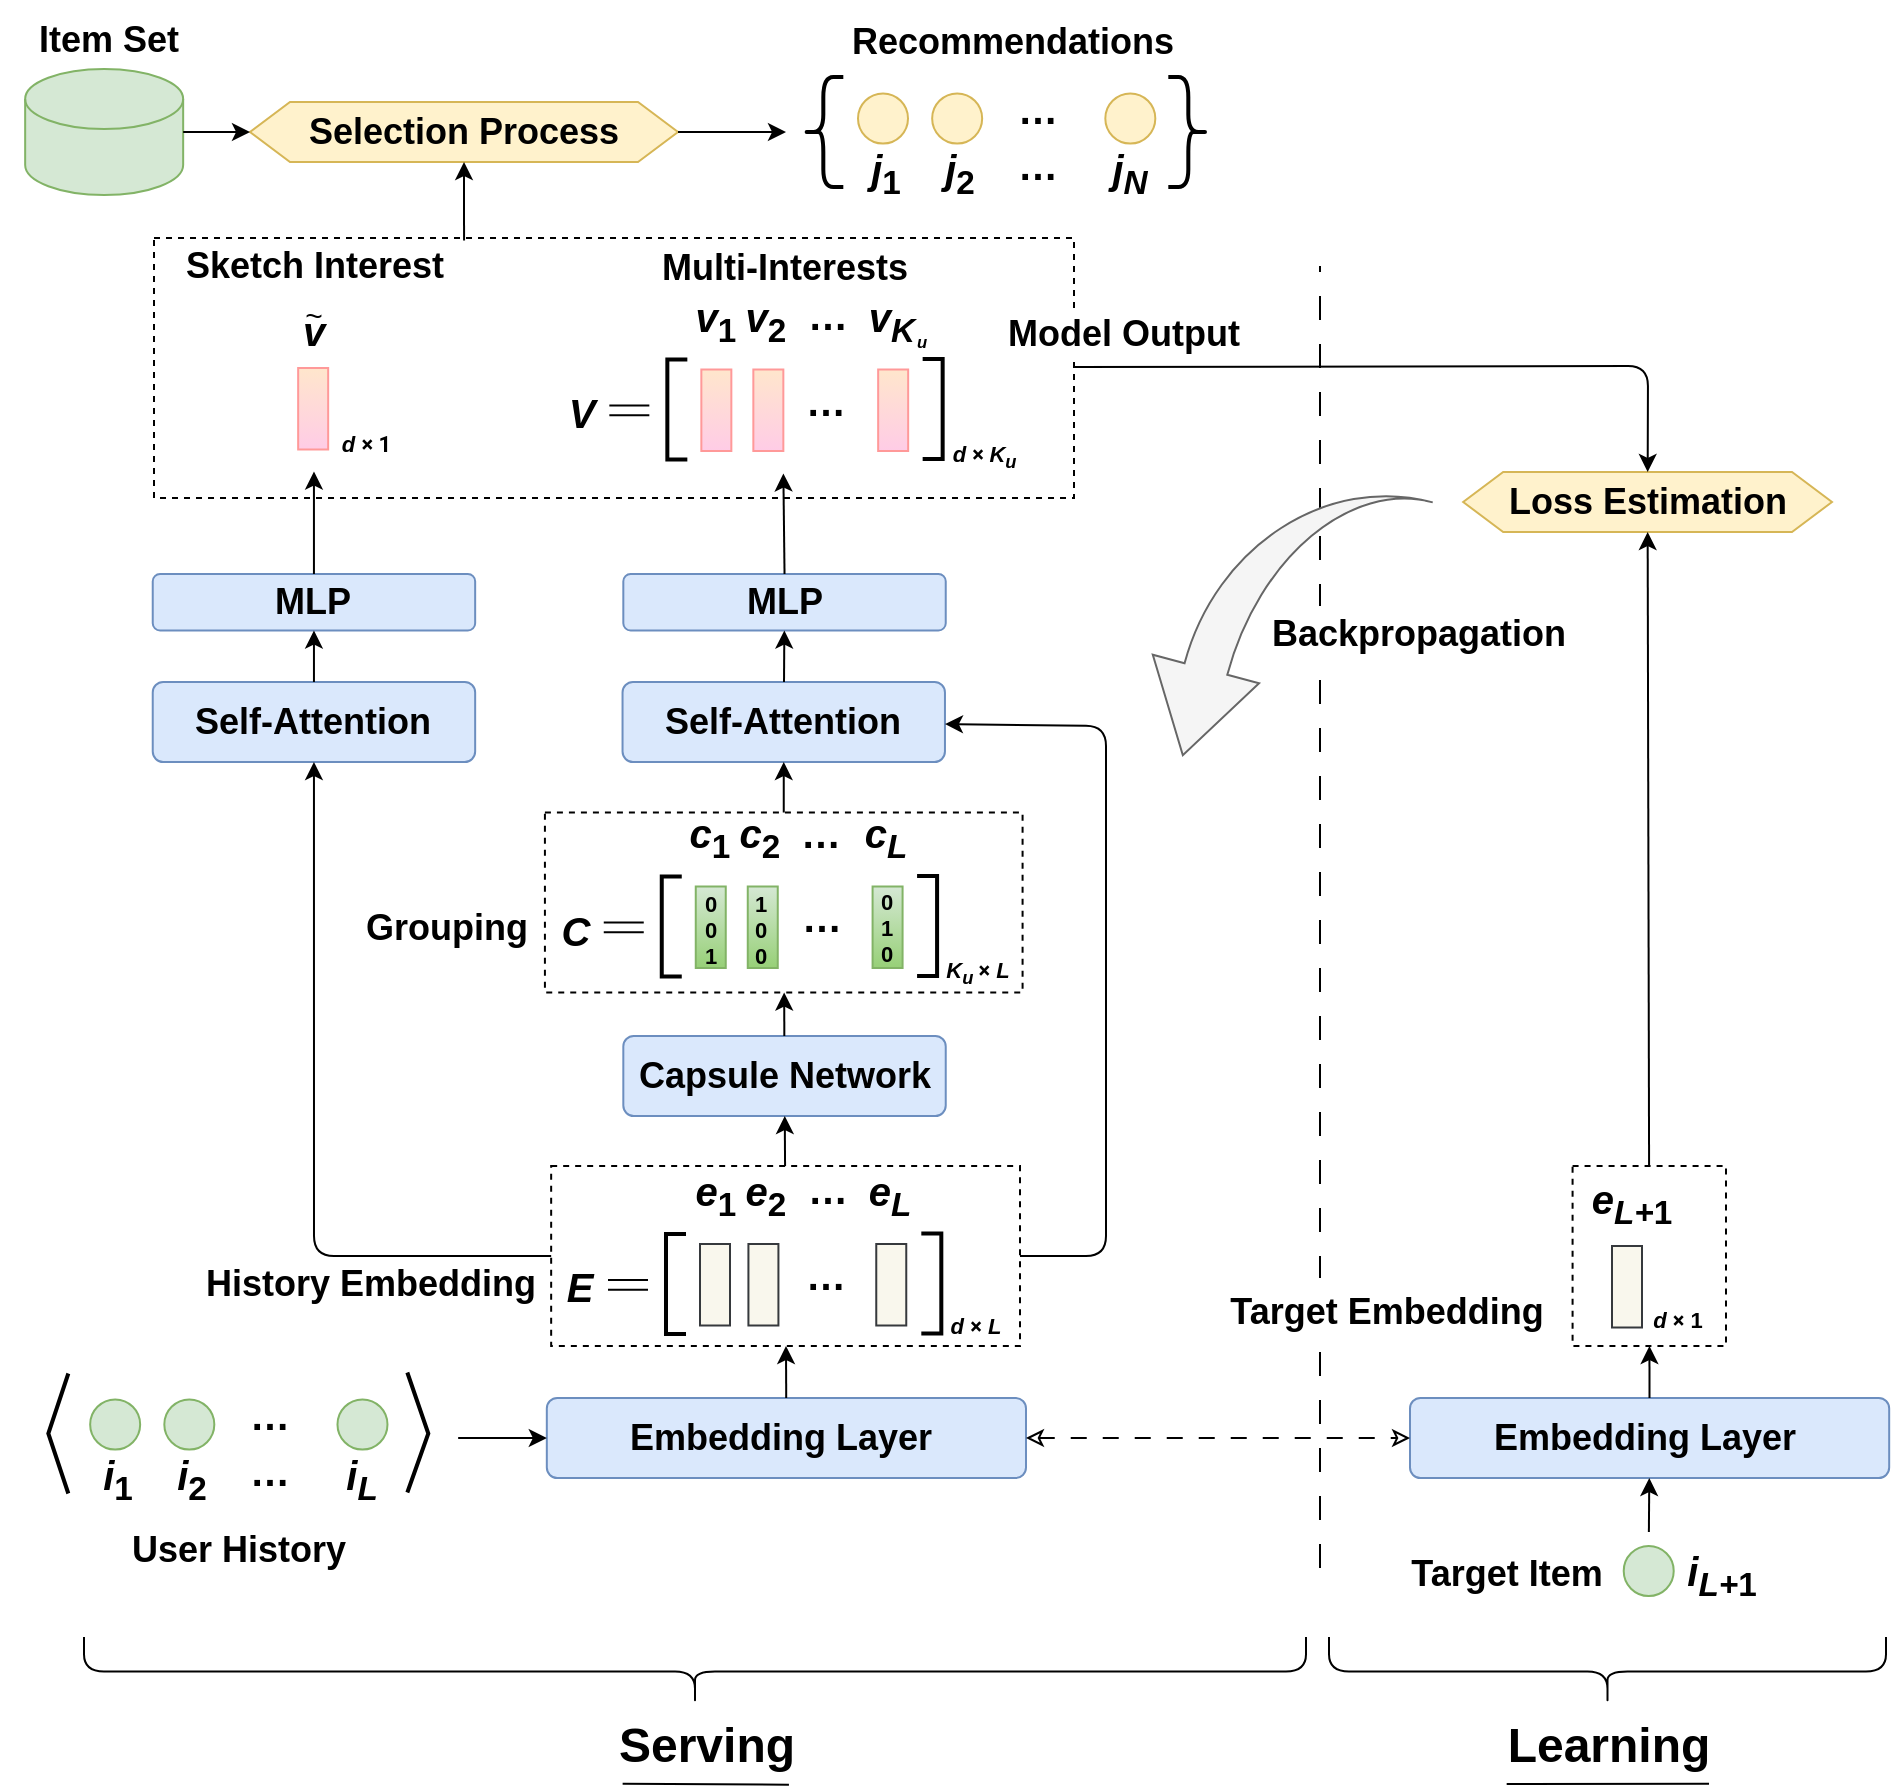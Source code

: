 <mxfile version="24.2.3" type="github">
  <diagram id="xxs9f7XkWUvfaM0idZEA" name="第 1 页">
    <mxGraphModel dx="1178" dy="700" grid="1" gridSize="10" guides="1" tooltips="1" connect="0" arrows="0" fold="1" page="1" pageScale="1" pageWidth="1169" pageHeight="827" math="0" shadow="0">
      <root>
        <mxCell id="0" />
        <mxCell id="1" parent="0" />
        <mxCell id="PrUif3uvZPf_LZA02clR-184" value="" style="rounded=0;whiteSpace=wrap;html=1;dashed=1;fillColor=none;" parent="1" vertex="1">
          <mxGeometry x="154" y="596" width="460" height="130" as="geometry" />
        </mxCell>
        <mxCell id="PrUif3uvZPf_LZA02clR-177" value="" style="rounded=0;whiteSpace=wrap;html=1;dashed=1;fillColor=none;" parent="1" vertex="1">
          <mxGeometry x="863.29" y="1060" width="76.71" height="90" as="geometry" />
        </mxCell>
        <mxCell id="eZbzr1Br7c3N-v60xn89-103" value="&lt;font color=&quot;#000000&quot; style=&quot;font-size: 18px;&quot;&gt;&lt;b&gt;Embedding Layer&amp;nbsp;&lt;/b&gt;&lt;/font&gt;" style="rounded=1;whiteSpace=wrap;html=1;arcSize=13;direction=west;rotation=0;fillColor=#dae8fc;strokeColor=#6c8ebf;" parent="1" vertex="1">
          <mxGeometry x="350.41" y="1176" width="239.59" height="40" as="geometry" />
        </mxCell>
        <mxCell id="RtRES47J5Ojtq-fYCREe-72" value="" style="endArrow=classic;html=1;rounded=0;" parent="1" target="eZbzr1Br7c3N-v60xn89-103" edge="1">
          <mxGeometry width="50" height="50" relative="1" as="geometry">
            <mxPoint x="306.08" y="1196" as="sourcePoint" />
            <mxPoint x="470.08" y="1227" as="targetPoint" />
          </mxGeometry>
        </mxCell>
        <mxCell id="PrUif3uvZPf_LZA02clR-44" value="" style="endArrow=classic;html=1;rounded=0;spacing=2;" parent="1" source="eZbzr1Br7c3N-v60xn89-103" target="PrUif3uvZPf_LZA02clR-70" edge="1">
          <mxGeometry width="50" height="50" relative="1" as="geometry">
            <mxPoint x="482.66" y="1250.75" as="sourcePoint" />
            <mxPoint x="470" y="1150" as="targetPoint" />
          </mxGeometry>
        </mxCell>
        <mxCell id="PrUif3uvZPf_LZA02clR-65" value="&lt;font style=&quot;font-size: 18px;&quot;&gt;&lt;b&gt;Self-Attention&lt;/b&gt;&lt;/font&gt;" style="rounded=1;whiteSpace=wrap;html=1;arcSize=13;direction=west;rotation=0;fillColor=#dae8fc;strokeColor=#6c8ebf;" parent="1" vertex="1">
          <mxGeometry x="153.37" y="818" width="161.21" height="40" as="geometry" />
        </mxCell>
        <mxCell id="PrUif3uvZPf_LZA02clR-66" value="&lt;font style=&quot;font-size: 18px;&quot;&gt;&lt;b&gt;Capsule Network&lt;/b&gt;&lt;/font&gt;" style="rounded=1;whiteSpace=wrap;html=1;arcSize=13;direction=west;rotation=0;fillColor=#dae8fc;strokeColor=#6c8ebf;" parent="1" vertex="1">
          <mxGeometry x="388.66" y="995" width="161.21" height="40" as="geometry" />
        </mxCell>
        <mxCell id="PrUif3uvZPf_LZA02clR-74" value="" style="endArrow=classic;html=1;rounded=0;spacing=2;" parent="1" source="PrUif3uvZPf_LZA02clR-70" target="PrUif3uvZPf_LZA02clR-66" edge="1">
          <mxGeometry width="50" height="50" relative="1" as="geometry">
            <mxPoint x="480" y="1189" as="sourcePoint" />
            <mxPoint x="480" y="1160" as="targetPoint" />
          </mxGeometry>
        </mxCell>
        <mxCell id="PrUif3uvZPf_LZA02clR-75" value="&lt;font style=&quot;font-size: 18px;&quot;&gt;&lt;b&gt;MLP&lt;/b&gt;&lt;/font&gt;" style="rounded=1;whiteSpace=wrap;html=1;arcSize=13;direction=west;rotation=0;fillColor=#dae8fc;strokeColor=#6c8ebf;" parent="1" vertex="1">
          <mxGeometry x="153.37" y="764" width="161.21" height="28.25" as="geometry" />
        </mxCell>
        <mxCell id="PrUif3uvZPf_LZA02clR-77" value="" style="endArrow=classic;html=1;rounded=0;spacing=2;fillColor=#dae8fc;strokeColor=#000000;" parent="1" source="PrUif3uvZPf_LZA02clR-65" target="PrUif3uvZPf_LZA02clR-75" edge="1">
          <mxGeometry width="50" height="50" relative="1" as="geometry">
            <mxPoint x="517.64" y="1019" as="sourcePoint" />
            <mxPoint x="517.64" y="990" as="targetPoint" />
          </mxGeometry>
        </mxCell>
        <mxCell id="PrUif3uvZPf_LZA02clR-79" value="&lt;font style=&quot;font-size: 18px;&quot;&gt;&lt;b&gt;Self-Attention&lt;/b&gt;&lt;/font&gt;" style="rounded=1;whiteSpace=wrap;html=1;arcSize=13;direction=west;rotation=0;fillColor=#dae8fc;strokeColor=#6c8ebf;" parent="1" vertex="1">
          <mxGeometry x="388.27" y="818" width="161.21" height="40" as="geometry" />
        </mxCell>
        <mxCell id="PrUif3uvZPf_LZA02clR-80" value="&lt;font style=&quot;font-size: 18px;&quot;&gt;&lt;b&gt;MLP&lt;/b&gt;&lt;/font&gt;" style="rounded=1;whiteSpace=wrap;html=1;arcSize=13;direction=west;rotation=0;fillColor=#dae8fc;strokeColor=#6c8ebf;" parent="1" vertex="1">
          <mxGeometry x="388.66" y="764" width="161.21" height="28.25" as="geometry" />
        </mxCell>
        <mxCell id="PrUif3uvZPf_LZA02clR-82" value="" style="endArrow=classic;html=1;rounded=0;spacing=2;fillColor=#dae8fc;strokeColor=#000000;" parent="1" source="PrUif3uvZPf_LZA02clR-79" target="PrUif3uvZPf_LZA02clR-80" edge="1">
          <mxGeometry width="50" height="50" relative="1" as="geometry">
            <mxPoint x="754.22" y="1019" as="sourcePoint" />
            <mxPoint x="754.22" y="990" as="targetPoint" />
          </mxGeometry>
        </mxCell>
        <mxCell id="PrUif3uvZPf_LZA02clR-84" value="" style="endArrow=classic;html=1;rounded=1;spacing=2;curved=0;" parent="1" source="PrUif3uvZPf_LZA02clR-70" target="PrUif3uvZPf_LZA02clR-65" edge="1">
          <mxGeometry width="50" height="50" relative="1" as="geometry">
            <mxPoint x="479" y="1070" as="sourcePoint" />
            <mxPoint x="479" y="1040" as="targetPoint" />
            <Array as="points">
              <mxPoint x="234" y="1105" />
            </Array>
          </mxGeometry>
        </mxCell>
        <mxCell id="PrUif3uvZPf_LZA02clR-102" value="" style="endArrow=classic;html=1;rounded=0;spacing=2;exitX=0.5;exitY=1;exitDx=0;exitDy=0;" parent="1" source="PrUif3uvZPf_LZA02clR-80" edge="1">
          <mxGeometry width="50" height="50" relative="1" as="geometry">
            <mxPoint x="468.827" y="744" as="sourcePoint" />
            <mxPoint x="468.682" y="713.75" as="targetPoint" />
          </mxGeometry>
        </mxCell>
        <mxCell id="PrUif3uvZPf_LZA02clR-125" value="" style="group" parent="1" vertex="1" connectable="0">
          <mxGeometry x="349.41" y="1056.25" width="237.59" height="93.75" as="geometry" />
        </mxCell>
        <mxCell id="PrUif3uvZPf_LZA02clR-70" value="" style="rounded=0;whiteSpace=wrap;html=1;dashed=1;fillColor=none;" parent="PrUif3uvZPf_LZA02clR-125" vertex="1">
          <mxGeometry x="3.17" y="3.75" width="234.42" height="90" as="geometry" />
        </mxCell>
        <mxCell id="PrUif3uvZPf_LZA02clR-4" value="&lt;font style=&quot;font-size: 11px;&quot;&gt;&lt;b style=&quot;font-size: 11px;&quot;&gt;&lt;i style=&quot;font-size: 11px;&quot;&gt;d&amp;nbsp;&lt;/i&gt;&lt;span style=&quot;font-family: Roboto, arial, sans-serif; text-align: left; background-color: rgb(255, 255, 255); font-size: 11px;&quot;&gt;×&lt;/span&gt;&lt;i style=&quot;font-size: 11px;&quot;&gt;&amp;nbsp;L&lt;/i&gt;&lt;/b&gt;&lt;/font&gt;" style="text;html=1;align=center;verticalAlign=middle;whiteSpace=wrap;rounded=0;fontSize=11;" parent="PrUif3uvZPf_LZA02clR-125" vertex="1">
          <mxGeometry x="198.74" y="76.12" width="34.42" height="14.63" as="geometry" />
        </mxCell>
        <mxCell id="PrUif3uvZPf_LZA02clR-43" value="" style="group" parent="PrUif3uvZPf_LZA02clR-125" vertex="1" connectable="0">
          <mxGeometry x="77.59" y="42.75" width="103.13" height="40.75" as="geometry" />
        </mxCell>
        <mxCell id="PrUif3uvZPf_LZA02clR-37" value="" style="rounded=0;whiteSpace=wrap;html=1;fillColor=#f9f7ed;strokeColor=#36393d;" parent="PrUif3uvZPf_LZA02clR-43" vertex="1">
          <mxGeometry width="15" height="40.75" as="geometry" />
        </mxCell>
        <mxCell id="PrUif3uvZPf_LZA02clR-39" value="" style="rounded=0;whiteSpace=wrap;html=1;fillColor=#f9f7ed;strokeColor=#36393d;" parent="PrUif3uvZPf_LZA02clR-43" vertex="1">
          <mxGeometry x="24.21" width="15" height="40.75" as="geometry" />
        </mxCell>
        <mxCell id="PrUif3uvZPf_LZA02clR-40" value="" style="rounded=0;whiteSpace=wrap;html=1;fillColor=#f9f7ed;strokeColor=#36393d;" parent="PrUif3uvZPf_LZA02clR-43" vertex="1">
          <mxGeometry x="88.13" width="15" height="40.75" as="geometry" />
        </mxCell>
        <mxCell id="PrUif3uvZPf_LZA02clR-42" value="&lt;b&gt;&lt;font style=&quot;font-size: 20px;&quot;&gt;…&lt;/font&gt;&lt;/b&gt;" style="text;html=1;align=center;verticalAlign=middle;whiteSpace=wrap;rounded=0;" parent="PrUif3uvZPf_LZA02clR-43" vertex="1">
          <mxGeometry x="32.63" width="60" height="30" as="geometry" />
        </mxCell>
        <mxCell id="PrUif3uvZPf_LZA02clR-45" value="" style="endArrow=none;html=1;rounded=0;strokeWidth=2;" parent="PrUif3uvZPf_LZA02clR-125" edge="1">
          <mxGeometry width="50" height="50" relative="1" as="geometry">
            <mxPoint x="70.59" y="87.75" as="sourcePoint" />
            <mxPoint x="70.59" y="37.75" as="targetPoint" />
            <Array as="points">
              <mxPoint x="60.59" y="87.75" />
              <mxPoint x="60.59" y="37.75" />
            </Array>
          </mxGeometry>
        </mxCell>
        <mxCell id="PrUif3uvZPf_LZA02clR-47" value="" style="endArrow=none;html=1;rounded=0;strokeWidth=2;" parent="PrUif3uvZPf_LZA02clR-125" edge="1">
          <mxGeometry width="50" height="50" relative="1" as="geometry">
            <mxPoint x="188.25" y="37.5" as="sourcePoint" />
            <mxPoint x="188.25" y="87.5" as="targetPoint" />
            <Array as="points">
              <mxPoint x="198.25" y="37.5" />
              <mxPoint x="198.25" y="87.5" />
            </Array>
          </mxGeometry>
        </mxCell>
        <mxCell id="PrUif3uvZPf_LZA02clR-48" value="&lt;span style=&quot;font-size: 20px;&quot;&gt;&lt;b&gt;&lt;i&gt;E&lt;/i&gt;&lt;/b&gt;&lt;/span&gt;" style="text;html=1;align=center;verticalAlign=middle;whiteSpace=wrap;rounded=0;" parent="PrUif3uvZPf_LZA02clR-125" vertex="1">
          <mxGeometry y="49.12" width="36.42" height="30" as="geometry" />
        </mxCell>
        <mxCell id="PrUif3uvZPf_LZA02clR-51" value="" style="group" parent="PrUif3uvZPf_LZA02clR-125" vertex="1" connectable="0">
          <mxGeometry x="31.59" y="60.75" width="20" height="4.85" as="geometry" />
        </mxCell>
        <mxCell id="PrUif3uvZPf_LZA02clR-49" value="" style="endArrow=none;html=1;rounded=0;" parent="PrUif3uvZPf_LZA02clR-51" edge="1">
          <mxGeometry width="50" height="50" relative="1" as="geometry">
            <mxPoint as="sourcePoint" />
            <mxPoint x="20" as="targetPoint" />
          </mxGeometry>
        </mxCell>
        <mxCell id="PrUif3uvZPf_LZA02clR-50" value="" style="endArrow=none;html=1;rounded=0;" parent="PrUif3uvZPf_LZA02clR-51" edge="1">
          <mxGeometry width="50" height="50" relative="1" as="geometry">
            <mxPoint y="4.85" as="sourcePoint" />
            <mxPoint x="20" y="4.85" as="targetPoint" />
          </mxGeometry>
        </mxCell>
        <mxCell id="PrUif3uvZPf_LZA02clR-52" value="&lt;b style=&quot;font-size: 20px;&quot;&gt;&lt;i&gt;e&lt;/i&gt;&lt;sub&gt;1&lt;/sub&gt;&lt;/b&gt;" style="text;html=1;align=center;verticalAlign=middle;whiteSpace=wrap;rounded=0;" parent="PrUif3uvZPf_LZA02clR-125" vertex="1">
          <mxGeometry x="67.17" y="3.75" width="36.42" height="30" as="geometry" />
        </mxCell>
        <mxCell id="PrUif3uvZPf_LZA02clR-53" value="&lt;b style=&quot;font-size: 20px;&quot;&gt;&lt;i&gt;e&lt;/i&gt;&lt;sub&gt;2&lt;/sub&gt;&lt;/b&gt;" style="text;html=1;align=center;verticalAlign=middle;whiteSpace=wrap;rounded=0;" parent="PrUif3uvZPf_LZA02clR-125" vertex="1">
          <mxGeometry x="92.17" y="3.75" width="36.42" height="30" as="geometry" />
        </mxCell>
        <mxCell id="PrUif3uvZPf_LZA02clR-55" value="&lt;span style=&quot;font-size: 20px;&quot;&gt;&lt;b&gt;&lt;i&gt;e&lt;sub&gt;L&lt;/sub&gt;&lt;/i&gt;&lt;/b&gt;&lt;/span&gt;" style="text;html=1;align=center;verticalAlign=middle;whiteSpace=wrap;rounded=0;" parent="PrUif3uvZPf_LZA02clR-125" vertex="1">
          <mxGeometry x="154.59" y="3.75" width="36.42" height="30" as="geometry" />
        </mxCell>
        <mxCell id="PrUif3uvZPf_LZA02clR-61" value="&lt;b&gt;&lt;font style=&quot;font-size: 20px;&quot;&gt;…&lt;/font&gt;&lt;/b&gt;" style="text;html=1;align=center;verticalAlign=middle;whiteSpace=wrap;rounded=0;" parent="PrUif3uvZPf_LZA02clR-125" vertex="1">
          <mxGeometry x="111.33" width="60" height="30" as="geometry" />
        </mxCell>
        <mxCell id="PrUif3uvZPf_LZA02clR-130" value="" style="endArrow=classic;html=1;rounded=0;spacing=2;" parent="1" source="PrUif3uvZPf_LZA02clR-66" target="PrUif3uvZPf_LZA02clR-106" edge="1">
          <mxGeometry width="50" height="50" relative="1" as="geometry">
            <mxPoint x="479" y="1070" as="sourcePoint" />
            <mxPoint x="479" y="1040" as="targetPoint" />
          </mxGeometry>
        </mxCell>
        <mxCell id="PrUif3uvZPf_LZA02clR-131" value="" style="endArrow=classic;html=1;rounded=0;spacing=2;" parent="1" source="PrUif3uvZPf_LZA02clR-106" target="PrUif3uvZPf_LZA02clR-79" edge="1">
          <mxGeometry width="50" height="50" relative="1" as="geometry">
            <mxPoint x="479" y="1000" as="sourcePoint" />
            <mxPoint x="480" y="986" as="targetPoint" />
          </mxGeometry>
        </mxCell>
        <mxCell id="PrUif3uvZPf_LZA02clR-132" value="" style="group" parent="1" vertex="1" connectable="0">
          <mxGeometry x="347.29" y="877.5" width="241.0" height="95.75" as="geometry" />
        </mxCell>
        <mxCell id="PrUif3uvZPf_LZA02clR-106" value="" style="rounded=0;whiteSpace=wrap;html=1;dashed=1;fillColor=none;" parent="PrUif3uvZPf_LZA02clR-132" vertex="1">
          <mxGeometry x="2.17" y="5.75" width="238.83" height="90" as="geometry" />
        </mxCell>
        <mxCell id="PrUif3uvZPf_LZA02clR-107" value="" style="endArrow=none;html=1;rounded=0;strokeWidth=2;" parent="PrUif3uvZPf_LZA02clR-132" edge="1">
          <mxGeometry width="50" height="50" relative="1" as="geometry">
            <mxPoint x="70.59" y="87.75" as="sourcePoint" />
            <mxPoint x="70.59" y="37.75" as="targetPoint" />
            <Array as="points">
              <mxPoint x="60.59" y="87.75" />
              <mxPoint x="60.59" y="37.75" />
            </Array>
          </mxGeometry>
        </mxCell>
        <mxCell id="PrUif3uvZPf_LZA02clR-108" value="" style="endArrow=none;html=1;rounded=0;strokeWidth=2;" parent="PrUif3uvZPf_LZA02clR-132" edge="1">
          <mxGeometry width="50" height="50" relative="1" as="geometry">
            <mxPoint x="188.25" y="37.5" as="sourcePoint" />
            <mxPoint x="188.25" y="87.5" as="targetPoint" />
            <Array as="points">
              <mxPoint x="198.25" y="37.5" />
              <mxPoint x="198.25" y="87.5" />
            </Array>
          </mxGeometry>
        </mxCell>
        <mxCell id="PrUif3uvZPf_LZA02clR-109" value="&lt;span style=&quot;font-size: 20px;&quot;&gt;&lt;b&gt;&lt;i&gt;C&lt;/i&gt;&lt;/b&gt;&lt;/span&gt;" style="text;html=1;align=center;verticalAlign=middle;whiteSpace=wrap;rounded=0;" parent="PrUif3uvZPf_LZA02clR-132" vertex="1">
          <mxGeometry y="49.12" width="36.42" height="30" as="geometry" />
        </mxCell>
        <mxCell id="PrUif3uvZPf_LZA02clR-110" value="" style="group" parent="PrUif3uvZPf_LZA02clR-132" vertex="1" connectable="0">
          <mxGeometry x="31.59" y="60.75" width="20" height="4.85" as="geometry" />
        </mxCell>
        <mxCell id="PrUif3uvZPf_LZA02clR-111" value="" style="endArrow=none;html=1;rounded=0;" parent="PrUif3uvZPf_LZA02clR-110" edge="1">
          <mxGeometry width="50" height="50" relative="1" as="geometry">
            <mxPoint as="sourcePoint" />
            <mxPoint x="20" as="targetPoint" />
          </mxGeometry>
        </mxCell>
        <mxCell id="PrUif3uvZPf_LZA02clR-112" value="" style="endArrow=none;html=1;rounded=0;" parent="PrUif3uvZPf_LZA02clR-110" edge="1">
          <mxGeometry width="50" height="50" relative="1" as="geometry">
            <mxPoint y="4.85" as="sourcePoint" />
            <mxPoint x="20" y="4.85" as="targetPoint" />
          </mxGeometry>
        </mxCell>
        <mxCell id="PrUif3uvZPf_LZA02clR-113" value="&lt;b style=&quot;font-size: 20px;&quot;&gt;&lt;i&gt;c&lt;/i&gt;&lt;sub&gt;1&lt;/sub&gt;&lt;/b&gt;" style="text;html=1;align=center;verticalAlign=middle;whiteSpace=wrap;rounded=0;" parent="PrUif3uvZPf_LZA02clR-132" vertex="1">
          <mxGeometry x="67.17" y="3.75" width="36.42" height="30" as="geometry" />
        </mxCell>
        <mxCell id="PrUif3uvZPf_LZA02clR-114" value="&lt;b style=&quot;font-size: 20px;&quot;&gt;&lt;i&gt;c&lt;/i&gt;&lt;sub&gt;2&lt;/sub&gt;&lt;/b&gt;" style="text;html=1;align=center;verticalAlign=middle;whiteSpace=wrap;rounded=0;" parent="PrUif3uvZPf_LZA02clR-132" vertex="1">
          <mxGeometry x="92.17" y="3.75" width="36.42" height="30" as="geometry" />
        </mxCell>
        <mxCell id="PrUif3uvZPf_LZA02clR-115" value="&lt;span style=&quot;font-size: 20px;&quot;&gt;&lt;b&gt;&lt;i&gt;c&lt;sub&gt;L&lt;/sub&gt;&lt;/i&gt;&lt;/b&gt;&lt;/span&gt;" style="text;html=1;align=center;verticalAlign=middle;whiteSpace=wrap;rounded=0;" parent="PrUif3uvZPf_LZA02clR-132" vertex="1">
          <mxGeometry x="154.59" y="3.75" width="36.42" height="30" as="geometry" />
        </mxCell>
        <mxCell id="PrUif3uvZPf_LZA02clR-116" value="&lt;b&gt;&lt;font style=&quot;font-size: 20px;&quot;&gt;…&lt;/font&gt;&lt;/b&gt;" style="text;html=1;align=center;verticalAlign=middle;whiteSpace=wrap;rounded=0;" parent="PrUif3uvZPf_LZA02clR-132" vertex="1">
          <mxGeometry x="116.59" width="47.26" height="30" as="geometry" />
        </mxCell>
        <mxCell id="PrUif3uvZPf_LZA02clR-118" value="" style="rounded=0;whiteSpace=wrap;html=1;fillColor=#d5e8d4;strokeColor=#82b366;gradientColor=#97d077;" parent="PrUif3uvZPf_LZA02clR-132" vertex="1">
          <mxGeometry x="77.59" y="42.75" width="15" height="40.75" as="geometry" />
        </mxCell>
        <mxCell id="PrUif3uvZPf_LZA02clR-119" value="&lt;b&gt;&lt;font style=&quot;font-size: 20px;&quot;&gt;…&lt;/font&gt;&lt;/b&gt;" style="text;html=1;align=center;verticalAlign=middle;whiteSpace=wrap;rounded=0;" parent="PrUif3uvZPf_LZA02clR-132" vertex="1">
          <mxGeometry x="110.22" y="42.75" width="60" height="30" as="geometry" />
        </mxCell>
        <mxCell id="PrUif3uvZPf_LZA02clR-120" value="" style="rounded=0;whiteSpace=wrap;html=1;fillColor=#d5e8d4;strokeColor=#82b366;gradientColor=#97d077;" parent="PrUif3uvZPf_LZA02clR-132" vertex="1">
          <mxGeometry x="103.59" y="42.75" width="15" height="40.75" as="geometry" />
        </mxCell>
        <mxCell id="PrUif3uvZPf_LZA02clR-121" value="" style="rounded=0;whiteSpace=wrap;html=1;fillColor=#d5e8d4;strokeColor=#82b366;gradientColor=#97d077;" parent="PrUif3uvZPf_LZA02clR-132" vertex="1">
          <mxGeometry x="166" y="42.75" width="15" height="40.75" as="geometry" />
        </mxCell>
        <mxCell id="PrUif3uvZPf_LZA02clR-126" value="&lt;font style=&quot;font-size: 11px;&quot;&gt;&lt;b style=&quot;font-size: 11px;&quot;&gt;&lt;i style=&quot;font-size: 11px;&quot;&gt;K&lt;sub&gt;u&amp;nbsp;&lt;/sub&gt;&lt;/i&gt;&lt;/b&gt;&lt;/font&gt;&lt;b&gt;&lt;span style=&quot;font-family: Roboto, arial, sans-serif; text-align: left; background-color: rgb(255, 255, 255);&quot;&gt;×&lt;/span&gt;&lt;i&gt;&amp;nbsp;L&lt;/i&gt;&lt;/b&gt;" style="text;html=1;align=center;verticalAlign=middle;whiteSpace=wrap;rounded=0;fontSize=11;" parent="PrUif3uvZPf_LZA02clR-132" vertex="1">
          <mxGeometry x="198.59" y="79.12" width="40" height="14.63" as="geometry" />
        </mxCell>
        <mxCell id="PrUif3uvZPf_LZA02clR-128" value="&lt;b style=&quot;font-size: 11px;&quot;&gt;1&lt;/b&gt;&lt;div style=&quot;font-size: 11px;&quot;&gt;&lt;b style=&quot;font-size: 11px;&quot;&gt;0&lt;/b&gt;&lt;/div&gt;&lt;div style=&quot;font-size: 11px;&quot;&gt;&lt;b style=&quot;font-size: 11px;&quot;&gt;0&lt;/b&gt;&lt;/div&gt;" style="text;html=1;align=center;verticalAlign=middle;whiteSpace=wrap;rounded=0;fontSize=11;" parent="PrUif3uvZPf_LZA02clR-132" vertex="1">
          <mxGeometry x="102.58" y="44.13" width="15" height="40" as="geometry" />
        </mxCell>
        <mxCell id="PrUif3uvZPf_LZA02clR-122" value="&lt;b style=&quot;font-size: 11px;&quot;&gt;0&lt;/b&gt;&lt;div style=&quot;font-size: 11px;&quot;&gt;&lt;b style=&quot;font-size: 11px;&quot;&gt;0&lt;/b&gt;&lt;/div&gt;&lt;div style=&quot;font-size: 11px;&quot;&gt;&lt;b style=&quot;font-size: 11px;&quot;&gt;1&lt;/b&gt;&lt;/div&gt;" style="text;html=1;align=center;verticalAlign=middle;whiteSpace=wrap;rounded=0;fontSize=11;" parent="PrUif3uvZPf_LZA02clR-132" vertex="1">
          <mxGeometry x="78.0" y="44.12" width="15" height="40" as="geometry" />
        </mxCell>
        <mxCell id="PrUif3uvZPf_LZA02clR-129" value="&lt;b style=&quot;font-size: 11px;&quot;&gt;0&lt;/b&gt;&lt;div style=&quot;font-size: 11px;&quot;&gt;&lt;b style=&quot;font-size: 11px;&quot;&gt;1&lt;/b&gt;&lt;/div&gt;&lt;div style=&quot;font-size: 11px;&quot;&gt;&lt;b style=&quot;font-size: 11px;&quot;&gt;0&lt;/b&gt;&lt;/div&gt;" style="text;html=1;align=center;verticalAlign=middle;whiteSpace=wrap;rounded=0;fontSize=11;" parent="PrUif3uvZPf_LZA02clR-132" vertex="1">
          <mxGeometry x="166" y="43.75" width="15" height="40" as="geometry" />
        </mxCell>
        <mxCell id="PrUif3uvZPf_LZA02clR-133" value="" style="group" parent="1" vertex="1" connectable="0">
          <mxGeometry x="350.08" y="619" width="211.59" height="94.75" as="geometry" />
        </mxCell>
        <mxCell id="PrUif3uvZPf_LZA02clR-91" value="" style="endArrow=none;html=1;rounded=0;strokeWidth=2;" parent="PrUif3uvZPf_LZA02clR-133" edge="1">
          <mxGeometry width="50" height="50" relative="1" as="geometry">
            <mxPoint x="70.59" y="87.75" as="sourcePoint" />
            <mxPoint x="70.59" y="37.75" as="targetPoint" />
            <Array as="points">
              <mxPoint x="60.59" y="87.75" />
              <mxPoint x="60.59" y="37.75" />
            </Array>
          </mxGeometry>
        </mxCell>
        <mxCell id="PrUif3uvZPf_LZA02clR-92" value="" style="endArrow=none;html=1;rounded=0;strokeWidth=2;" parent="PrUif3uvZPf_LZA02clR-133" edge="1">
          <mxGeometry width="50" height="50" relative="1" as="geometry">
            <mxPoint x="188.25" y="37.5" as="sourcePoint" />
            <mxPoint x="188.25" y="87.5" as="targetPoint" />
            <Array as="points">
              <mxPoint x="198.25" y="37.5" />
              <mxPoint x="198.25" y="87.5" />
            </Array>
          </mxGeometry>
        </mxCell>
        <mxCell id="PrUif3uvZPf_LZA02clR-93" value="&lt;span style=&quot;font-size: 20px;&quot;&gt;&lt;b&gt;&lt;i&gt;V&lt;/i&gt;&lt;/b&gt;&lt;/span&gt;" style="text;html=1;align=center;verticalAlign=middle;whiteSpace=wrap;rounded=0;" parent="PrUif3uvZPf_LZA02clR-133" vertex="1">
          <mxGeometry y="49.12" width="36.42" height="30" as="geometry" />
        </mxCell>
        <mxCell id="PrUif3uvZPf_LZA02clR-94" value="" style="group" parent="PrUif3uvZPf_LZA02clR-133" vertex="1" connectable="0">
          <mxGeometry x="31.59" y="60.75" width="20" height="4.85" as="geometry" />
        </mxCell>
        <mxCell id="PrUif3uvZPf_LZA02clR-95" value="" style="endArrow=none;html=1;rounded=0;" parent="PrUif3uvZPf_LZA02clR-94" edge="1">
          <mxGeometry width="50" height="50" relative="1" as="geometry">
            <mxPoint as="sourcePoint" />
            <mxPoint x="20" as="targetPoint" />
          </mxGeometry>
        </mxCell>
        <mxCell id="PrUif3uvZPf_LZA02clR-96" value="" style="endArrow=none;html=1;rounded=0;" parent="PrUif3uvZPf_LZA02clR-94" edge="1">
          <mxGeometry width="50" height="50" relative="1" as="geometry">
            <mxPoint y="4.85" as="sourcePoint" />
            <mxPoint x="20" y="4.85" as="targetPoint" />
          </mxGeometry>
        </mxCell>
        <mxCell id="PrUif3uvZPf_LZA02clR-97" value="&lt;font style=&quot;font-size: 20px;&quot; face=&quot;Helvetica&quot;&gt;&lt;b&gt;&lt;font style=&quot;font-size: 20px;&quot;&gt;&lt;i style=&quot;&quot;&gt;v&lt;/i&gt;&lt;sub style=&quot;&quot;&gt;1&lt;/sub&gt;&lt;/font&gt;&lt;/b&gt;&lt;/font&gt;" style="text;html=1;align=center;verticalAlign=middle;whiteSpace=wrap;rounded=0;" parent="PrUif3uvZPf_LZA02clR-133" vertex="1">
          <mxGeometry x="67.17" y="3.75" width="36.42" height="30" as="geometry" />
        </mxCell>
        <mxCell id="PrUif3uvZPf_LZA02clR-98" value="&lt;font style=&quot;font-size: 20px;&quot; face=&quot;Helvetica&quot;&gt;&lt;b&gt;&lt;font style=&quot;font-size: 20px;&quot;&gt;&lt;i style=&quot;&quot;&gt;v&lt;/i&gt;&lt;sub style=&quot;&quot;&gt;2&lt;/sub&gt;&lt;/font&gt;&lt;/b&gt;&lt;/font&gt;" style="text;html=1;align=center;verticalAlign=middle;whiteSpace=wrap;rounded=0;" parent="PrUif3uvZPf_LZA02clR-133" vertex="1">
          <mxGeometry x="92.17" y="3.75" width="36.42" height="30" as="geometry" />
        </mxCell>
        <mxCell id="PrUif3uvZPf_LZA02clR-99" value="&lt;font style=&quot;font-size: 20px;&quot; face=&quot;Helvetica&quot;&gt;&lt;b&gt;&lt;font style=&quot;font-size: 20px;&quot;&gt;&lt;i style=&quot;&quot;&gt;v&lt;/i&gt;&lt;sub style=&quot;&quot;&gt;&lt;i&gt;K&lt;/i&gt;&lt;/sub&gt;&lt;/font&gt;&lt;/b&gt;&lt;/font&gt;" style="text;html=1;align=center;verticalAlign=middle;whiteSpace=wrap;rounded=0;" parent="PrUif3uvZPf_LZA02clR-133" vertex="1">
          <mxGeometry x="154.59" y="3.75" width="36.42" height="30" as="geometry" />
        </mxCell>
        <mxCell id="PrUif3uvZPf_LZA02clR-100" value="&lt;b&gt;&lt;font style=&quot;font-size: 20px;&quot;&gt;…&lt;/font&gt;&lt;/b&gt;" style="text;html=1;align=center;verticalAlign=middle;whiteSpace=wrap;rounded=0;" parent="PrUif3uvZPf_LZA02clR-133" vertex="1">
          <mxGeometry x="111.33" width="60" height="30" as="geometry" />
        </mxCell>
        <mxCell id="PrUif3uvZPf_LZA02clR-101" value="&lt;font size=&quot;1&quot; style=&quot;&quot; face=&quot;Helvetica&quot;&gt;&lt;b style=&quot;&quot;&gt;&lt;sub style=&quot;&quot;&gt;&lt;i style=&quot;&quot;&gt;u&lt;/i&gt;&lt;/sub&gt;&lt;/b&gt;&lt;/font&gt;" style="text;html=1;align=center;verticalAlign=middle;whiteSpace=wrap;rounded=0;" parent="PrUif3uvZPf_LZA02clR-133" vertex="1">
          <mxGeometry x="181" y="14.75" width="14" height="20" as="geometry" />
        </mxCell>
        <mxCell id="PrUif3uvZPf_LZA02clR-87" value="" style="rounded=0;whiteSpace=wrap;html=1;fillColor=#ffe6cc;strokeColor=#FF9999;gradientColor=#FFCCE6;" parent="PrUif3uvZPf_LZA02clR-133" vertex="1">
          <mxGeometry x="77.59" y="42.75" width="15" height="40.75" as="geometry" />
        </mxCell>
        <mxCell id="PrUif3uvZPf_LZA02clR-90" value="&lt;b&gt;&lt;font style=&quot;font-size: 20px;&quot;&gt;…&lt;/font&gt;&lt;/b&gt;" style="text;html=1;align=center;verticalAlign=middle;whiteSpace=wrap;rounded=0;" parent="PrUif3uvZPf_LZA02clR-133" vertex="1">
          <mxGeometry x="110.22" y="42.75" width="60" height="30" as="geometry" />
        </mxCell>
        <mxCell id="PrUif3uvZPf_LZA02clR-103" value="" style="rounded=0;whiteSpace=wrap;html=1;fillColor=#ffe6cc;strokeColor=#FF9999;gradientColor=#FFCCE6;" parent="PrUif3uvZPf_LZA02clR-133" vertex="1">
          <mxGeometry x="103.59" y="42.75" width="15" height="40.75" as="geometry" />
        </mxCell>
        <mxCell id="PrUif3uvZPf_LZA02clR-104" value="" style="rounded=0;whiteSpace=wrap;html=1;fillColor=#ffe6cc;strokeColor=#FF9999;gradientColor=#FFCCE6;" parent="PrUif3uvZPf_LZA02clR-133" vertex="1">
          <mxGeometry x="166" y="42.75" width="15" height="40.75" as="geometry" />
        </mxCell>
        <mxCell id="PrUif3uvZPf_LZA02clR-134" value="" style="group" parent="1" vertex="1" connectable="0">
          <mxGeometry x="86.08" y="1155" width="220" height="116.75" as="geometry" />
        </mxCell>
        <mxCell id="eZbzr1Br7c3N-v60xn89-15" value="&lt;font size=&quot;1&quot; style=&quot;&quot;&gt;&lt;b style=&quot;font-size: 18px;&quot;&gt;User History&lt;/b&gt;&lt;/font&gt;" style="text;html=1;align=center;verticalAlign=middle;resizable=1;points=[];autosize=1;strokeColor=none;fillColor=none;rotation=0;movable=1;rotatable=1;deletable=1;editable=1;locked=0;connectable=1;" parent="PrUif3uvZPf_LZA02clR-134" vertex="1">
          <mxGeometry x="45.0" y="76.75" width="130" height="40" as="geometry" />
        </mxCell>
        <mxCell id="4Mn8asKNzj84r8SPvgYz-212" value="" style="ellipse;whiteSpace=wrap;html=1;aspect=fixed;fillColor=#d5e8d4;strokeColor=#82b366;container=0;" parent="PrUif3uvZPf_LZA02clR-134" vertex="1">
          <mxGeometry x="159.66" y="21.75" width="25" height="25" as="geometry" />
        </mxCell>
        <mxCell id="RtRES47J5Ojtq-fYCREe-61" value="" style="ellipse;whiteSpace=wrap;html=1;aspect=fixed;fillColor=#d5e8d4;strokeColor=#82b366;container=0;" parent="PrUif3uvZPf_LZA02clR-134" vertex="1">
          <mxGeometry x="73.08" y="21.75" width="25" height="25" as="geometry" />
        </mxCell>
        <mxCell id="RtRES47J5Ojtq-fYCREe-62" value="" style="ellipse;whiteSpace=wrap;html=1;aspect=fixed;fillColor=#d5e8d4;strokeColor=#82b366;container=0;" parent="PrUif3uvZPf_LZA02clR-134" vertex="1">
          <mxGeometry x="36" y="21.75" width="25" height="25" as="geometry" />
        </mxCell>
        <mxCell id="PrUif3uvZPf_LZA02clR-22" value="&lt;b&gt;&lt;font style=&quot;font-size: 20px;&quot;&gt;…&lt;/font&gt;&lt;/b&gt;" style="text;html=1;align=center;verticalAlign=middle;whiteSpace=wrap;rounded=0;" parent="PrUif3uvZPf_LZA02clR-134" vertex="1">
          <mxGeometry x="96.08" y="13.75" width="60" height="30" as="geometry" />
        </mxCell>
        <mxCell id="PrUif3uvZPf_LZA02clR-24" value="&lt;font style=&quot;font-size: 20px;&quot; face=&quot;Helvetica&quot;&gt;&lt;b&gt;&lt;font style=&quot;font-size: 20px;&quot;&gt;&lt;i style=&quot;&quot;&gt;i&lt;/i&gt;&lt;sub style=&quot;&quot;&gt;1&lt;/sub&gt;&lt;/font&gt;&lt;/b&gt;&lt;/font&gt;" style="text;html=1;align=center;verticalAlign=middle;whiteSpace=wrap;rounded=0;" parent="PrUif3uvZPf_LZA02clR-134" vertex="1">
          <mxGeometry x="31.66" y="46.75" width="36.42" height="30" as="geometry" />
        </mxCell>
        <mxCell id="PrUif3uvZPf_LZA02clR-27" value="" style="endArrow=none;html=1;rounded=0;strokeWidth=2;" parent="PrUif3uvZPf_LZA02clR-134" edge="1">
          <mxGeometry width="50" height="50" relative="1" as="geometry">
            <mxPoint x="25.08" y="68.75" as="sourcePoint" />
            <mxPoint x="25.08" y="8.75" as="targetPoint" />
            <Array as="points">
              <mxPoint x="15.08" y="38.75" />
            </Array>
          </mxGeometry>
        </mxCell>
        <mxCell id="PrUif3uvZPf_LZA02clR-28" value="&lt;font style=&quot;font-size: 20px;&quot; face=&quot;Helvetica&quot;&gt;&lt;b&gt;&lt;font style=&quot;font-size: 20px;&quot;&gt;&lt;i style=&quot;&quot;&gt;i&lt;/i&gt;&lt;sub style=&quot;&quot;&gt;2&lt;/sub&gt;&lt;/font&gt;&lt;/b&gt;&lt;/font&gt;" style="text;html=1;align=center;verticalAlign=middle;whiteSpace=wrap;rounded=0;" parent="PrUif3uvZPf_LZA02clR-134" vertex="1">
          <mxGeometry x="68.58" y="46.75" width="36.42" height="30" as="geometry" />
        </mxCell>
        <mxCell id="PrUif3uvZPf_LZA02clR-29" value="&lt;font style=&quot;font-size: 20px;&quot; face=&quot;Helvetica&quot;&gt;&lt;b&gt;&lt;font style=&quot;font-size: 20px;&quot;&gt;&lt;i style=&quot;&quot;&gt;i&lt;/i&gt;&lt;sub style=&quot;&quot;&gt;&lt;i&gt;L&lt;/i&gt;&lt;/sub&gt;&lt;/font&gt;&lt;/b&gt;&lt;/font&gt;" style="text;html=1;align=center;verticalAlign=middle;whiteSpace=wrap;rounded=0;" parent="PrUif3uvZPf_LZA02clR-134" vertex="1">
          <mxGeometry x="153.74" y="46.75" width="36.42" height="30" as="geometry" />
        </mxCell>
        <mxCell id="PrUif3uvZPf_LZA02clR-30" value="" style="endArrow=none;html=1;rounded=0;strokeWidth=2;" parent="PrUif3uvZPf_LZA02clR-134" edge="1">
          <mxGeometry width="50" height="50" relative="1" as="geometry">
            <mxPoint x="194.58" y="68.25" as="sourcePoint" />
            <mxPoint x="194.58" y="8.25" as="targetPoint" />
            <Array as="points">
              <mxPoint x="205.08" y="38.75" />
            </Array>
          </mxGeometry>
        </mxCell>
        <mxCell id="PrUif3uvZPf_LZA02clR-54" value="&lt;b&gt;&lt;font style=&quot;font-size: 20px;&quot;&gt;…&lt;/font&gt;&lt;/b&gt;" style="text;html=1;align=center;verticalAlign=middle;whiteSpace=wrap;rounded=0;" parent="PrUif3uvZPf_LZA02clR-134" vertex="1">
          <mxGeometry x="96.08" y="41.75" width="60" height="30" as="geometry" />
        </mxCell>
        <mxCell id="PrUif3uvZPf_LZA02clR-135" value="" style="endArrow=classic;html=1;rounded=1;spacing=2;curved=0;" parent="1" source="PrUif3uvZPf_LZA02clR-70" target="PrUif3uvZPf_LZA02clR-79" edge="1">
          <mxGeometry width="50" height="50" relative="1" as="geometry">
            <mxPoint x="858" y="1085" as="sourcePoint" />
            <mxPoint x="705" y="840" as="targetPoint" />
            <Array as="points">
              <mxPoint x="630" y="1105" />
              <mxPoint x="630" y="840" />
            </Array>
          </mxGeometry>
        </mxCell>
        <mxCell id="PrUif3uvZPf_LZA02clR-136" value="&lt;font size=&quot;1&quot; style=&quot;&quot;&gt;&lt;b style=&quot;font-size: 18px;&quot;&gt;Grouping&lt;/b&gt;&lt;/font&gt;" style="text;html=1;align=center;verticalAlign=middle;resizable=1;points=[];autosize=1;strokeColor=none;fillColor=none;rotation=0;movable=1;rotatable=1;deletable=1;editable=1;locked=0;connectable=1;" parent="1" vertex="1">
          <mxGeometry x="250.41" y="921" width="100" height="40" as="geometry" />
        </mxCell>
        <mxCell id="PrUif3uvZPf_LZA02clR-137" value="&lt;font size=&quot;1&quot; style=&quot;&quot;&gt;&lt;b style=&quot;font-size: 18px;&quot;&gt;Multi-Interests&lt;/b&gt;&lt;/font&gt;" style="text;html=1;align=center;verticalAlign=middle;resizable=1;points=[];autosize=1;strokeColor=none;fillColor=none;rotation=0;movable=1;rotatable=1;deletable=1;editable=1;locked=0;connectable=1;" parent="1" vertex="1">
          <mxGeometry x="393.88" y="591" width="150" height="40" as="geometry" />
        </mxCell>
        <mxCell id="PrUif3uvZPf_LZA02clR-138" value="" style="rounded=0;whiteSpace=wrap;html=1;fillColor=#ffe6cc;strokeColor=#FF9999;gradientColor=#FFCCE6;" parent="1" vertex="1">
          <mxGeometry x="226.08" y="661" width="15" height="40.75" as="geometry" />
        </mxCell>
        <mxCell id="PrUif3uvZPf_LZA02clR-141" value="&lt;font size=&quot;1&quot; style=&quot;&quot;&gt;&lt;b style=&quot;font-size: 18px;&quot;&gt;Sketch Interest&lt;/b&gt;&lt;/font&gt;" style="text;html=1;align=center;verticalAlign=middle;resizable=1;points=[];autosize=1;strokeColor=none;fillColor=none;rotation=0;movable=1;rotatable=1;deletable=1;editable=1;locked=0;connectable=1;" parent="1" vertex="1">
          <mxGeometry x="159.47" y="590" width="150" height="40" as="geometry" />
        </mxCell>
        <mxCell id="PrUif3uvZPf_LZA02clR-143" value="" style="group" parent="1" vertex="1" connectable="0">
          <mxGeometry x="215.92" y="619" width="36.42" height="38" as="geometry" />
        </mxCell>
        <mxCell id="PrUif3uvZPf_LZA02clR-139" value="&lt;font style=&quot;font-size: 20px;&quot; face=&quot;Helvetica&quot;&gt;&lt;b&gt;&lt;font style=&quot;font-size: 20px;&quot;&gt;&lt;i style=&quot;&quot;&gt;v&lt;/i&gt;&lt;/font&gt;&lt;/b&gt;&lt;/font&gt;" style="text;html=1;align=center;verticalAlign=middle;whiteSpace=wrap;rounded=0;" parent="PrUif3uvZPf_LZA02clR-143" vertex="1">
          <mxGeometry y="8" width="36.42" height="30" as="geometry" />
        </mxCell>
        <mxCell id="PrUif3uvZPf_LZA02clR-142" value="&lt;font style=&quot;font-size: 15px;&quot;&gt;~&lt;/font&gt;" style="text;html=1;align=center;verticalAlign=middle;whiteSpace=wrap;rounded=0;" parent="PrUif3uvZPf_LZA02clR-143" vertex="1">
          <mxGeometry x="2.842e-14" width="36.42" height="30" as="geometry" />
        </mxCell>
        <mxCell id="PrUif3uvZPf_LZA02clR-144" value="" style="endArrow=classic;html=1;rounded=0;spacing=2;exitX=0.5;exitY=1;exitDx=0;exitDy=0;" parent="1" source="PrUif3uvZPf_LZA02clR-75" edge="1">
          <mxGeometry width="50" height="50" relative="1" as="geometry">
            <mxPoint x="233.978" y="743" as="sourcePoint" />
            <mxPoint x="233.987" y="712.75" as="targetPoint" />
          </mxGeometry>
        </mxCell>
        <mxCell id="PrUif3uvZPf_LZA02clR-145" value="&lt;b&gt;&lt;font style=&quot;font-size: 18px;&quot;&gt;Selection Process&lt;/font&gt;&lt;/b&gt;" style="shape=hexagon;perimeter=hexagonPerimeter2;whiteSpace=wrap;html=1;fixedSize=1;fillColor=#fff2cc;strokeColor=#d6b656;" parent="1" vertex="1">
          <mxGeometry x="202" y="528" width="214" height="30" as="geometry" />
        </mxCell>
        <mxCell id="PrUif3uvZPf_LZA02clR-147" value="" style="shape=cylinder3;whiteSpace=wrap;html=1;boundedLbl=1;backgroundOutline=1;size=15;fillColor=#d5e8d4;strokeColor=#82b366;" parent="1" vertex="1">
          <mxGeometry x="89.58" y="511.5" width="79" height="63" as="geometry" />
        </mxCell>
        <mxCell id="PrUif3uvZPf_LZA02clR-150" value="" style="endArrow=classic;html=1;rounded=0;" parent="1" source="PrUif3uvZPf_LZA02clR-147" target="PrUif3uvZPf_LZA02clR-145" edge="1">
          <mxGeometry width="50" height="50" relative="1" as="geometry">
            <mxPoint x="300" y="428" as="sourcePoint" />
            <mxPoint x="200" y="468" as="targetPoint" />
          </mxGeometry>
        </mxCell>
        <mxCell id="PrUif3uvZPf_LZA02clR-151" value="&lt;font size=&quot;1&quot; style=&quot;&quot;&gt;&lt;b style=&quot;font-size: 18px;&quot;&gt;Item Set&lt;/b&gt;&lt;/font&gt;" style="text;html=1;align=center;verticalAlign=middle;resizable=1;points=[];autosize=1;strokeColor=none;fillColor=none;rotation=0;movable=1;rotatable=1;deletable=1;editable=1;locked=0;connectable=1;" parent="1" vertex="1">
          <mxGeometry x="77" y="481.5" width="108" height="30" as="geometry" />
        </mxCell>
        <mxCell id="PrUif3uvZPf_LZA02clR-152" value="" style="endArrow=classic;html=1;rounded=0;" parent="1" source="PrUif3uvZPf_LZA02clR-145" edge="1">
          <mxGeometry width="50" height="50" relative="1" as="geometry">
            <mxPoint x="700" y="498" as="sourcePoint" />
            <mxPoint x="470.0" y="543" as="targetPoint" />
          </mxGeometry>
        </mxCell>
        <mxCell id="PrUif3uvZPf_LZA02clR-166" value="&lt;font color=&quot;#000000&quot; style=&quot;font-size: 18px;&quot;&gt;&lt;b&gt;Embedding Layer&amp;nbsp;&lt;/b&gt;&lt;/font&gt;" style="rounded=1;whiteSpace=wrap;html=1;arcSize=13;direction=west;rotation=0;fillColor=#dae8fc;strokeColor=#6c8ebf;" parent="1" vertex="1">
          <mxGeometry x="782" y="1176" width="239.59" height="40" as="geometry" />
        </mxCell>
        <mxCell id="PrUif3uvZPf_LZA02clR-169" value="" style="endArrow=classic;html=1;rounded=0;" parent="1" target="PrUif3uvZPf_LZA02clR-166" edge="1">
          <mxGeometry width="50" height="50" relative="1" as="geometry">
            <mxPoint x="901.441" y="1243" as="sourcePoint" />
            <mxPoint x="1006" y="1390" as="targetPoint" />
          </mxGeometry>
        </mxCell>
        <mxCell id="PrUif3uvZPf_LZA02clR-171" value="" style="group" parent="1" vertex="1" connectable="0">
          <mxGeometry x="852.29" y="1241" width="100" height="69" as="geometry" />
        </mxCell>
        <mxCell id="PrUif3uvZPf_LZA02clR-167" value="" style="ellipse;whiteSpace=wrap;html=1;aspect=fixed;fillColor=#d5e8d4;strokeColor=#82b366;container=0;" parent="PrUif3uvZPf_LZA02clR-171" vertex="1">
          <mxGeometry x="36.57" y="9" width="25" height="25" as="geometry" />
        </mxCell>
        <mxCell id="PrUif3uvZPf_LZA02clR-168" value="&lt;font style=&quot;font-size: 20px;&quot; face=&quot;Helvetica&quot;&gt;&lt;b&gt;&lt;font style=&quot;font-size: 20px;&quot;&gt;&lt;i style=&quot;&quot;&gt;i&lt;/i&gt;&lt;sub style=&quot;&quot;&gt;&lt;i&gt;L+&lt;/i&gt;1&lt;/sub&gt;&lt;/font&gt;&lt;/b&gt;&lt;/font&gt;" style="text;html=1;align=center;verticalAlign=middle;whiteSpace=wrap;rounded=0;" parent="PrUif3uvZPf_LZA02clR-171" vertex="1">
          <mxGeometry x="61.57" y="9" width="47.71" height="30" as="geometry" />
        </mxCell>
        <mxCell id="PrUif3uvZPf_LZA02clR-172" value="" style="endArrow=classic;html=1;rounded=0;dashed=1;dashPattern=8 8;endFill=0;startArrow=classic;startFill=0;" parent="1" source="eZbzr1Br7c3N-v60xn89-103" target="PrUif3uvZPf_LZA02clR-166" edge="1">
          <mxGeometry width="50" height="50" relative="1" as="geometry">
            <mxPoint x="620" y="1300" as="sourcePoint" />
            <mxPoint x="670" y="1250" as="targetPoint" />
          </mxGeometry>
        </mxCell>
        <mxCell id="PrUif3uvZPf_LZA02clR-173" value="&lt;font size=&quot;1&quot; style=&quot;&quot;&gt;&lt;b style=&quot;font-size: 18px;&quot;&gt;Target Item&lt;/b&gt;&lt;/font&gt;" style="text;html=1;align=center;verticalAlign=middle;resizable=1;points=[];autosize=1;strokeColor=none;fillColor=none;rotation=0;movable=1;rotatable=1;deletable=1;editable=1;locked=0;connectable=1;" parent="1" vertex="1">
          <mxGeometry x="771" y="1244" width="118" height="40" as="geometry" />
        </mxCell>
        <mxCell id="PrUif3uvZPf_LZA02clR-176" value="" style="rounded=0;whiteSpace=wrap;html=1;fillColor=#f9f7ed;strokeColor=#36393d;" parent="1" vertex="1">
          <mxGeometry x="883" y="1100" width="15" height="40.75" as="geometry" />
        </mxCell>
        <mxCell id="PrUif3uvZPf_LZA02clR-178" value="&lt;span style=&quot;font-size: 20px;&quot;&gt;&lt;b&gt;&lt;i&gt;e&lt;/i&gt;&lt;sub style=&quot;&quot;&gt;&lt;i&gt;L+&lt;/i&gt;1&lt;/sub&gt;&lt;/b&gt;&lt;/span&gt;" style="text;html=1;align=center;verticalAlign=middle;whiteSpace=wrap;rounded=0;" parent="1" vertex="1">
          <mxGeometry x="874.58" y="1064" width="36.42" height="30" as="geometry" />
        </mxCell>
        <mxCell id="PrUif3uvZPf_LZA02clR-180" value="" style="endArrow=classic;html=1;rounded=0;" parent="1" source="PrUif3uvZPf_LZA02clR-166" target="PrUif3uvZPf_LZA02clR-177" edge="1">
          <mxGeometry width="50" height="50" relative="1" as="geometry">
            <mxPoint x="912" y="1251" as="sourcePoint" />
            <mxPoint x="912" y="1226" as="targetPoint" />
          </mxGeometry>
        </mxCell>
        <mxCell id="PrUif3uvZPf_LZA02clR-181" value="&lt;font size=&quot;1&quot; style=&quot;&quot;&gt;&lt;b style=&quot;font-size: 18px;&quot;&gt;History Embedding&lt;/b&gt;&lt;/font&gt;" style="text;html=1;align=center;verticalAlign=middle;resizable=1;points=[];autosize=1;strokeColor=none;fillColor=none;rotation=0;movable=1;rotatable=1;deletable=1;editable=1;locked=0;connectable=1;" parent="1" vertex="1">
          <mxGeometry x="167.0" y="1098.75" width="190" height="40" as="geometry" />
        </mxCell>
        <mxCell id="PrUif3uvZPf_LZA02clR-182" value="&lt;b&gt;&lt;font style=&quot;font-size: 18px;&quot;&gt;Loss Estimation&lt;/font&gt;&lt;/b&gt;" style="shape=hexagon;perimeter=hexagonPerimeter2;whiteSpace=wrap;html=1;fixedSize=1;fillColor=#fff2cc;strokeColor=#d6b656;" parent="1" vertex="1">
          <mxGeometry x="808.59" y="713" width="184.41" height="30" as="geometry" />
        </mxCell>
        <mxCell id="PrUif3uvZPf_LZA02clR-183" value="" style="endArrow=classic;html=1;rounded=0;" parent="1" source="PrUif3uvZPf_LZA02clR-177" target="PrUif3uvZPf_LZA02clR-182" edge="1">
          <mxGeometry width="50" height="50" relative="1" as="geometry">
            <mxPoint x="1002" y="1040" as="sourcePoint" />
            <mxPoint x="952" y="830" as="targetPoint" />
          </mxGeometry>
        </mxCell>
        <mxCell id="PrUif3uvZPf_LZA02clR-185" value="&lt;span style=&quot;font-size: 18px;&quot;&gt;&lt;b&gt;&amp;nbsp;Model Output&lt;/b&gt;&lt;/span&gt;" style="text;html=1;align=center;verticalAlign=middle;resizable=1;points=[];autosize=1;strokeColor=none;fillColor=default;rotation=0;movable=1;rotatable=1;deletable=1;editable=1;locked=0;connectable=1;" parent="1" vertex="1">
          <mxGeometry x="571.67" y="631" width="129" height="26" as="geometry" />
        </mxCell>
        <mxCell id="PrUif3uvZPf_LZA02clR-186" value="" style="endArrow=classic;html=1;rounded=1;curved=0;" parent="1" source="PrUif3uvZPf_LZA02clR-184" target="PrUif3uvZPf_LZA02clR-182" edge="1">
          <mxGeometry width="50" height="50" relative="1" as="geometry">
            <mxPoint x="722" y="661" as="sourcePoint" />
            <mxPoint x="1172" y="700" as="targetPoint" />
            <Array as="points">
              <mxPoint x="901" y="660" />
            </Array>
          </mxGeometry>
        </mxCell>
        <mxCell id="PrUif3uvZPf_LZA02clR-188" value="" style="endArrow=classic;html=1;rounded=0;exitX=0.337;exitY=0.01;exitDx=0;exitDy=0;exitPerimeter=0;" parent="1" source="PrUif3uvZPf_LZA02clR-184" target="PrUif3uvZPf_LZA02clR-145" edge="1">
          <mxGeometry width="50" height="50" relative="1" as="geometry">
            <mxPoint x="290" y="510" as="sourcePoint" />
            <mxPoint x="340" y="460" as="targetPoint" />
          </mxGeometry>
        </mxCell>
        <mxCell id="PrUif3uvZPf_LZA02clR-190" value="&lt;font style=&quot;font-size: 11px;&quot;&gt;&lt;b&gt;&lt;i&gt;&lt;sub&gt;&amp;nbsp;&lt;/sub&gt;d&amp;nbsp;&lt;/i&gt;&lt;/b&gt;&lt;b&gt;&lt;span style=&quot;font-family: Roboto, arial, sans-serif; text-align: left; background-color: rgb(255, 255, 255);&quot;&gt;×&amp;nbsp;&lt;/span&gt;&lt;/b&gt;&lt;b style=&quot;font-size: 11px;&quot;&gt;&lt;i style=&quot;font-size: 11px;&quot;&gt;K&lt;sub&gt;u&lt;/sub&gt;&lt;/i&gt;&lt;/b&gt;&lt;/font&gt;" style="text;html=1;align=center;verticalAlign=middle;whiteSpace=wrap;rounded=0;fontSize=11;" parent="1" vertex="1">
          <mxGeometry x="548.29" y="699.12" width="40" height="14.63" as="geometry" />
        </mxCell>
        <mxCell id="PrUif3uvZPf_LZA02clR-191" value="&lt;font style=&quot;font-size: 11px;&quot;&gt;&lt;b&gt;&lt;i&gt;&lt;sub&gt;&amp;nbsp;&lt;/sub&gt;d&amp;nbsp;&lt;/i&gt;&lt;/b&gt;&lt;b&gt;&lt;span style=&quot;font-family: Roboto, arial, sans-serif; text-align: left; background-color: rgb(255, 255, 255);&quot;&gt;× 1&lt;/span&gt;&lt;/b&gt;&lt;/font&gt;" style="text;html=1;align=center;verticalAlign=middle;whiteSpace=wrap;rounded=0;fontSize=11;" parent="1" vertex="1">
          <mxGeometry x="239.0" y="693.75" width="40" height="14.63" as="geometry" />
        </mxCell>
        <mxCell id="PrUif3uvZPf_LZA02clR-192" value="&lt;font style=&quot;font-size: 11px;&quot;&gt;&lt;b style=&quot;font-size: 11px;&quot;&gt;&lt;i style=&quot;font-size: 11px;&quot;&gt;d&amp;nbsp;&lt;/i&gt;&lt;span style=&quot;font-family: Roboto, arial, sans-serif; text-align: left; background-color: rgb(255, 255, 255); font-size: 11px;&quot;&gt;×&lt;/span&gt;&lt;i style=&quot;font-size: 11px;&quot;&gt;&amp;nbsp;&lt;/i&gt;&lt;span style=&quot;font-size: 11px;&quot;&gt;1&lt;/span&gt;&lt;/b&gt;&lt;/font&gt;" style="text;html=1;align=center;verticalAlign=middle;whiteSpace=wrap;rounded=0;fontSize=11;" parent="1" vertex="1">
          <mxGeometry x="899.0" y="1130.12" width="34.42" height="14.63" as="geometry" />
        </mxCell>
        <mxCell id="PrUif3uvZPf_LZA02clR-193" value="&lt;font size=&quot;1&quot; style=&quot;&quot;&gt;&lt;b style=&quot;font-size: 24px;&quot;&gt;Learning&lt;/b&gt;&lt;/font&gt;" style="text;html=1;align=center;verticalAlign=middle;resizable=0;points=[];autosize=1;strokeColor=none;fillColor=none;rotation=0;" parent="1" vertex="1">
          <mxGeometry x="820.75" y="1330" width="120" height="40" as="geometry" />
        </mxCell>
        <mxCell id="PrUif3uvZPf_LZA02clR-194" value="&lt;font size=&quot;1&quot; style=&quot;&quot;&gt;&lt;b style=&quot;font-size: 24px;&quot;&gt;Serving&lt;/b&gt;&lt;/font&gt;" style="text;html=1;align=center;verticalAlign=middle;resizable=0;points=[];autosize=1;strokeColor=none;fillColor=none;rotation=0;" parent="1" vertex="1">
          <mxGeometry x="375" y="1330" width="110" height="40" as="geometry" />
        </mxCell>
        <mxCell id="PrUif3uvZPf_LZA02clR-195" value="" style="shape=curlyBracket;whiteSpace=wrap;html=1;rounded=1;labelPosition=left;verticalLabelPosition=middle;align=right;verticalAlign=middle;direction=north;size=0.5;" parent="1" vertex="1">
          <mxGeometry x="119" y="1295.5" width="611" height="34.5" as="geometry" />
        </mxCell>
        <mxCell id="PrUif3uvZPf_LZA02clR-196" value="" style="shape=curlyBracket;whiteSpace=wrap;html=1;rounded=1;labelPosition=left;verticalLabelPosition=middle;align=right;verticalAlign=middle;direction=north;size=0.5;" parent="1" vertex="1">
          <mxGeometry x="741.5" y="1295.5" width="278.5" height="34.5" as="geometry" />
        </mxCell>
        <mxCell id="PrUif3uvZPf_LZA02clR-198" value="" style="endArrow=none;dashed=1;html=1;rounded=0;dashPattern=12 12;" parent="1" edge="1">
          <mxGeometry width="50" height="50" relative="1" as="geometry">
            <mxPoint x="737" y="1261" as="sourcePoint" />
            <mxPoint x="737" y="610" as="targetPoint" />
          </mxGeometry>
        </mxCell>
        <mxCell id="PrUif3uvZPf_LZA02clR-179" value="&lt;font size=&quot;1&quot; style=&quot;&quot;&gt;&lt;b style=&quot;font-size: 18px;&quot;&gt;Target Embedding&lt;/b&gt;&lt;/font&gt;" style="text;html=1;align=center;verticalAlign=middle;resizable=1;points=[];autosize=1;strokeColor=none;fillColor=default;rotation=0;movable=1;rotatable=1;deletable=1;editable=1;locked=0;connectable=1;" parent="1" vertex="1">
          <mxGeometry x="679.5" y="1116" width="180" height="34" as="geometry" />
        </mxCell>
        <mxCell id="PrUif3uvZPf_LZA02clR-199" value="&lt;font size=&quot;1&quot; style=&quot;&quot;&gt;&lt;b style=&quot;font-size: 18px;&quot;&gt;Backpropagation&lt;/b&gt;&lt;/font&gt;" style="text;html=1;align=center;verticalAlign=middle;resizable=1;points=[];autosize=1;strokeColor=none;fillColor=default;rotation=0;movable=1;rotatable=1;deletable=1;editable=1;locked=0;connectable=1;" parent="1" vertex="1">
          <mxGeometry x="704" y="780" width="164" height="27" as="geometry" />
        </mxCell>
        <mxCell id="PrUif3uvZPf_LZA02clR-197" value="" style="html=1;shadow=0;dashed=0;align=center;verticalAlign=middle;shape=mxgraph.arrows2.jumpInArrow;dy=11.06;dx=44.62;arrowHead=55;rotation=105;flipV=1;fillColor=#f5f5f5;fontColor=#333333;strokeColor=#666666;" parent="1" vertex="1">
          <mxGeometry x="640.38" y="730.09" width="154.47" height="115.48" as="geometry" />
        </mxCell>
        <mxCell id="PrUif3uvZPf_LZA02clR-200" value="" style="endArrow=none;html=1;rounded=0;exitX=0.112;exitY=0.973;exitDx=0;exitDy=0;exitPerimeter=0;entryX=0.868;entryY=0.984;entryDx=0;entryDy=0;entryPerimeter=0;" parent="1" edge="1">
          <mxGeometry width="50" height="50" relative="1" as="geometry">
            <mxPoint x="388.32" y="1368.92" as="sourcePoint" />
            <mxPoint x="471.48" y="1369.36" as="targetPoint" />
          </mxGeometry>
        </mxCell>
        <mxCell id="PrUif3uvZPf_LZA02clR-201" value="" style="endArrow=none;html=1;rounded=0;exitX=0.112;exitY=0.973;exitDx=0;exitDy=0;exitPerimeter=0;entryX=0.948;entryY=0.973;entryDx=0;entryDy=0;entryPerimeter=0;" parent="1" edge="1">
          <mxGeometry width="50" height="50" relative="1" as="geometry">
            <mxPoint x="830.34" y="1369" as="sourcePoint" />
            <mxPoint x="931.51" y="1368.92" as="targetPoint" />
          </mxGeometry>
        </mxCell>
        <mxCell id="PrUif3uvZPf_LZA02clR-203" value="" style="group" parent="1" vertex="1" connectable="0">
          <mxGeometry x="478.66" y="477.5" width="202.5" height="101.25" as="geometry" />
        </mxCell>
        <mxCell id="PrUif3uvZPf_LZA02clR-155" value="&lt;span style=&quot;font-size: 18px;&quot;&gt;&lt;b&gt;Recommendations&lt;/b&gt;&lt;/span&gt;" style="text;html=1;align=center;verticalAlign=middle;resizable=1;points=[];autosize=1;strokeColor=none;fillColor=none;rotation=0;movable=1;rotatable=1;deletable=1;editable=1;locked=0;connectable=1;" parent="PrUif3uvZPf_LZA02clR-203" vertex="1">
          <mxGeometry x="14.34" width="180" height="40" as="geometry" />
        </mxCell>
        <mxCell id="PrUif3uvZPf_LZA02clR-156" value="" style="ellipse;whiteSpace=wrap;html=1;aspect=fixed;fillColor=#fff2cc;strokeColor=#d6b656;container=0;" parent="PrUif3uvZPf_LZA02clR-203" vertex="1">
          <mxGeometry x="151.0" y="46.25" width="25" height="25" as="geometry" />
        </mxCell>
        <mxCell id="PrUif3uvZPf_LZA02clR-157" value="" style="ellipse;whiteSpace=wrap;html=1;aspect=fixed;fillColor=#fff2cc;strokeColor=#d6b656;container=0;" parent="PrUif3uvZPf_LZA02clR-203" vertex="1">
          <mxGeometry x="64.42" y="46.25" width="25" height="25" as="geometry" />
        </mxCell>
        <mxCell id="PrUif3uvZPf_LZA02clR-158" value="" style="ellipse;whiteSpace=wrap;html=1;aspect=fixed;fillColor=#fff2cc;strokeColor=#d6b656;container=0;" parent="PrUif3uvZPf_LZA02clR-203" vertex="1">
          <mxGeometry x="27.34" y="46.25" width="25" height="25" as="geometry" />
        </mxCell>
        <mxCell id="PrUif3uvZPf_LZA02clR-159" value="&lt;b&gt;&lt;font style=&quot;font-size: 20px;&quot;&gt;…&lt;/font&gt;&lt;/b&gt;" style="text;html=1;align=center;verticalAlign=middle;whiteSpace=wrap;rounded=0;" parent="PrUif3uvZPf_LZA02clR-203" vertex="1">
          <mxGeometry x="87.42" y="38.25" width="60" height="30" as="geometry" />
        </mxCell>
        <mxCell id="PrUif3uvZPf_LZA02clR-160" value="&lt;font style=&quot;font-size: 20px;&quot; face=&quot;Helvetica&quot;&gt;&lt;b&gt;&lt;font style=&quot;font-size: 20px;&quot;&gt;&lt;i style=&quot;&quot;&gt;j&lt;/i&gt;&lt;sub style=&quot;&quot;&gt;1&lt;/sub&gt;&lt;/font&gt;&lt;/b&gt;&lt;/font&gt;" style="text;html=1;align=center;verticalAlign=middle;whiteSpace=wrap;rounded=0;" parent="PrUif3uvZPf_LZA02clR-203" vertex="1">
          <mxGeometry x="23.0" y="71.25" width="36.42" height="30" as="geometry" />
        </mxCell>
        <mxCell id="PrUif3uvZPf_LZA02clR-162" value="&lt;font style=&quot;font-size: 20px;&quot; face=&quot;Helvetica&quot;&gt;&lt;b&gt;&lt;font style=&quot;font-size: 20px;&quot;&gt;&lt;i style=&quot;&quot;&gt;j&lt;/i&gt;&lt;sub style=&quot;&quot;&gt;2&lt;/sub&gt;&lt;/font&gt;&lt;/b&gt;&lt;/font&gt;" style="text;html=1;align=center;verticalAlign=middle;whiteSpace=wrap;rounded=0;" parent="PrUif3uvZPf_LZA02clR-203" vertex="1">
          <mxGeometry x="59.92" y="71.25" width="36.42" height="30" as="geometry" />
        </mxCell>
        <mxCell id="PrUif3uvZPf_LZA02clR-163" value="&lt;span style=&quot;font-size: 20px;&quot;&gt;&lt;b&gt;&lt;i&gt;j&lt;sub&gt;N&lt;/sub&gt;&lt;/i&gt;&lt;/b&gt;&lt;/span&gt;" style="text;html=1;align=center;verticalAlign=middle;whiteSpace=wrap;rounded=0;" parent="PrUif3uvZPf_LZA02clR-203" vertex="1">
          <mxGeometry x="145.08" y="71.25" width="36.42" height="30" as="geometry" />
        </mxCell>
        <mxCell id="PrUif3uvZPf_LZA02clR-165" value="&lt;b&gt;&lt;font style=&quot;font-size: 20px;&quot;&gt;…&lt;/font&gt;&lt;/b&gt;" style="text;html=1;align=center;verticalAlign=middle;whiteSpace=wrap;rounded=0;" parent="PrUif3uvZPf_LZA02clR-203" vertex="1">
          <mxGeometry x="87.42" y="66.25" width="60" height="30" as="geometry" />
        </mxCell>
        <mxCell id="PrUif3uvZPf_LZA02clR-174" value="" style="shape=curlyBracket;whiteSpace=wrap;html=1;rounded=1;labelPosition=left;verticalLabelPosition=middle;align=right;verticalAlign=middle;fontStyle=1;strokeWidth=2;" parent="PrUif3uvZPf_LZA02clR-203" vertex="1">
          <mxGeometry y="38" width="20" height="55" as="geometry" />
        </mxCell>
        <mxCell id="PrUif3uvZPf_LZA02clR-175" value="" style="shape=curlyBracket;whiteSpace=wrap;html=1;rounded=1;labelPosition=left;verticalLabelPosition=middle;align=right;verticalAlign=middle;fontStyle=1;strokeWidth=2;flipH=1;" parent="PrUif3uvZPf_LZA02clR-203" vertex="1">
          <mxGeometry x="182.5" y="38" width="20" height="55" as="geometry" />
        </mxCell>
      </root>
    </mxGraphModel>
  </diagram>
</mxfile>
